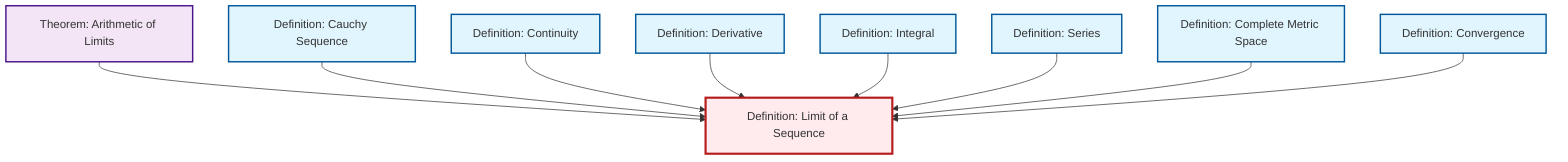 graph TD
    classDef definition fill:#e1f5fe,stroke:#01579b,stroke-width:2px
    classDef theorem fill:#f3e5f5,stroke:#4a148c,stroke-width:2px
    classDef axiom fill:#fff3e0,stroke:#e65100,stroke-width:2px
    classDef example fill:#e8f5e9,stroke:#1b5e20,stroke-width:2px
    classDef current fill:#ffebee,stroke:#b71c1c,stroke-width:3px
    thm-limit-arithmetic["Theorem: Arithmetic of Limits"]:::theorem
    def-integral["Definition: Integral"]:::definition
    def-convergence["Definition: Convergence"]:::definition
    def-series["Definition: Series"]:::definition
    def-cauchy-sequence["Definition: Cauchy Sequence"]:::definition
    def-limit["Definition: Limit of a Sequence"]:::definition
    def-derivative["Definition: Derivative"]:::definition
    def-continuity["Definition: Continuity"]:::definition
    def-complete-metric-space["Definition: Complete Metric Space"]:::definition
    thm-limit-arithmetic --> def-limit
    def-cauchy-sequence --> def-limit
    def-continuity --> def-limit
    def-derivative --> def-limit
    def-integral --> def-limit
    def-series --> def-limit
    def-complete-metric-space --> def-limit
    def-convergence --> def-limit
    class def-limit current